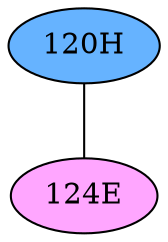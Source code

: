 // The Round Table
graph {
	"120H" [fillcolor="#66B3FF" style=radial]
	"124E" [fillcolor="#FFA6FF" style=radial]
	"120H" -- "124E" [penwidth=1]
}
